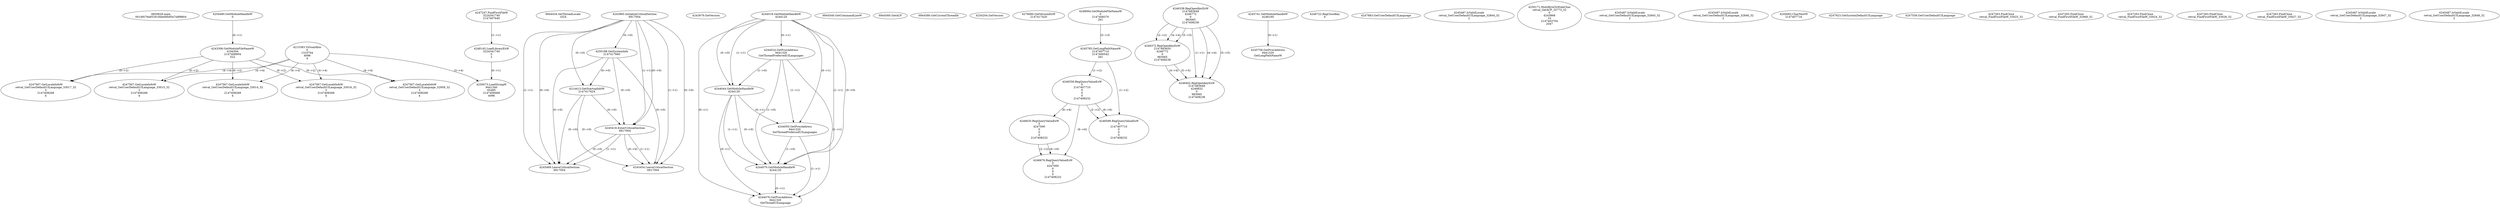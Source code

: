 // Global SCDG with merge call
digraph {
	0 [label="6850628.main
001df479a85291fdde06b95e7a9f9804"]
	1 [label="4254480.GetModuleHandleW
0"]
	2 [label="6844434.SetThreadLocale
1024"]
	3 [label="4243965.InitializeCriticalSection
6917004"]
	4 [label="4243979.GetVersion
"]
	5 [label="4244018.GetModuleHandleW
4244120"]
	6 [label="4244024.GetProcAddress
9441320
GetThreadPreferredUILanguages"]
	5 -> 6 [label="(0-->1)"]
	7 [label="4244044.GetModuleHandleW
4244120"]
	5 -> 7 [label="(1-->1)"]
	5 -> 7 [label="(0-->0)"]
	6 -> 7 [label="(1-->0)"]
	8 [label="4244050.GetProcAddress
9441320
SetThreadPreferredUILanguages"]
	5 -> 8 [label="(0-->1)"]
	6 -> 8 [label="(1-->1)"]
	7 -> 8 [label="(0-->1)"]
	9 [label="4244070.GetModuleHandleW
4244120"]
	5 -> 9 [label="(1-->1)"]
	7 -> 9 [label="(1-->1)"]
	5 -> 9 [label="(0-->0)"]
	6 -> 9 [label="(1-->0)"]
	7 -> 9 [label="(0-->0)"]
	8 -> 9 [label="(1-->0)"]
	10 [label="4244076.GetProcAddress
9441320
GetThreadUILanguage"]
	5 -> 10 [label="(0-->1)"]
	6 -> 10 [label="(1-->1)"]
	7 -> 10 [label="(0-->1)"]
	8 -> 10 [label="(1-->1)"]
	9 -> 10 [label="(0-->1)"]
	11 [label="4250188.GetSystemInfo
2147417660"]
	3 -> 11 [label="(0-->0)"]
	12 [label="6844540.GetCommandLineW
"]
	13 [label="4214413.GetStartupInfoW
2147417624"]
	3 -> 13 [label="(0-->0)"]
	11 -> 13 [label="(0-->0)"]
	14 [label="6844560.GetACP
"]
	15 [label="6844580.GetCurrentThreadId
"]
	16 [label="4250204.GetVersion
"]
	17 [label="4276690.GetVersionExW
2147417420"]
	18 [label="4243306.GetModuleFileNameW
4194304
2147408904
522"]
	1 -> 18 [label="(0-->1)"]
	19 [label="4248064.GetModuleFileNameW
0
2147408370
261"]
	20 [label="4215383.VirtualAlloc
0
1310704
4096
4"]
	21 [label="4246338.RegOpenKeyExW
2147483649
4246772
0
983065
2147408236"]
	22 [label="4245741.GetModuleHandleW
4246160"]
	23 [label="4245758.GetProcAddress
9441320
GetLongPathNameW"]
	22 -> 23 [label="(0-->1)"]
	24 [label="4245785.GetLongPathNameW
2147407710
2147406542
261"]
	19 -> 24 [label="(3-->3)"]
	25 [label="4246556.RegQueryValueExW
0
2147407710
0
0
0
2147408232"]
	24 -> 25 [label="(1-->2)"]
	26 [label="4246635.RegQueryValueExW
0
4247000
0
0
0
2147408232"]
	25 -> 26 [label="(6-->6)"]
	27 [label="4246676.RegQueryValueExW
0
4247000
0
0
0
2147408232"]
	26 -> 27 [label="(2-->2)"]
	25 -> 27 [label="(6-->6)"]
	26 -> 27 [label="(6-->6)"]
	28 [label="4246722.RegCloseKey
0"]
	29 [label="4247883.GetUserDefaultUILanguage
"]
	30 [label="4245418.EnterCriticalSection
6917004"]
	3 -> 30 [label="(1-->1)"]
	3 -> 30 [label="(0-->0)"]
	11 -> 30 [label="(0-->0)"]
	13 -> 30 [label="(0-->0)"]
	31 [label="4245469.LeaveCriticalSection
6917004"]
	3 -> 31 [label="(1-->1)"]
	30 -> 31 [label="(1-->1)"]
	3 -> 31 [label="(0-->0)"]
	11 -> 31 [label="(0-->0)"]
	13 -> 31 [label="(0-->0)"]
	30 -> 31 [label="(0-->0)"]
	32 [label="4245487.IsValidLocale
retval_GetUserDefaultUILanguage_32844_32
2"]
	33 [label="4250171.MultiByteToWideChar
retval_GetACP_32773_32
0
4243868
10
2147403704
2047"]
	34 [label="4245487.IsValidLocale
retval_GetUserDefaultUILanguage_32845_32
2"]
	35 [label="4245487.IsValidLocale
retval_GetUserDefaultUILanguage_32846_32
2"]
	36 [label="4246372.RegOpenKeyExW
2147483650
4246772
0
983065
2147408236"]
	21 -> 36 [label="(2-->2)"]
	21 -> 36 [label="(4-->4)"]
	21 -> 36 [label="(5-->5)"]
	37 [label="4246402.RegOpenKeyExW
2147483649
4246832
0
983065
2147408236"]
	21 -> 37 [label="(1-->1)"]
	21 -> 37 [label="(4-->4)"]
	36 -> 37 [label="(4-->4)"]
	21 -> 37 [label="(5-->5)"]
	36 -> 37 [label="(5-->5)"]
	38 [label="4245454.LeaveCriticalSection
6917004"]
	3 -> 38 [label="(1-->1)"]
	30 -> 38 [label="(1-->1)"]
	3 -> 38 [label="(0-->0)"]
	11 -> 38 [label="(0-->0)"]
	13 -> 38 [label="(0-->0)"]
	30 -> 38 [label="(0-->0)"]
	39 [label="4245683.CharNextW
2147407716"]
	40 [label="4247923.GetSystemDefaultUILanguage
"]
	41 [label="4247558.GetUserDefaultUILanguage
"]
	42 [label="4247567.GetLocaleInfoW
retval_GetUserDefaultUILanguage_33015_32
3
2147408268
4"]
	18 -> 42 [label="(0-->2)"]
	20 -> 42 [label="(4-->4)"]
	43 [label="4247247.FindFirstFileW
3224341740
2147407640"]
	44 [label="4247263.FindClose
retval_FindFirstFileW_33025_32"]
	45 [label="4248145.LoadLibraryExW
3224341740
0
2"]
	43 -> 45 [label="(1-->1)"]
	46 [label="4250073.LoadStringW
9441340
65485
2147409468
4096"]
	45 -> 46 [label="(0-->1)"]
	20 -> 46 [label="(3-->4)"]
	47 [label="4247567.GetLocaleInfoW
retval_GetUserDefaultUILanguage_32958_32
3
2147408268
4"]
	18 -> 47 [label="(0-->2)"]
	20 -> 47 [label="(4-->4)"]
	48 [label="4247263.FindClose
retval_FindFirstFileW_32968_32"]
	49 [label="4247567.GetLocaleInfoW
retval_GetUserDefaultUILanguage_33014_32
3
2147408268
4"]
	18 -> 49 [label="(0-->2)"]
	20 -> 49 [label="(4-->4)"]
	50 [label="4247263.FindClose
retval_FindFirstFileW_33024_32"]
	51 [label="4247567.GetLocaleInfoW
retval_GetUserDefaultUILanguage_33016_32
3
2147408268
4"]
	18 -> 51 [label="(0-->2)"]
	20 -> 51 [label="(4-->4)"]
	52 [label="4247263.FindClose
retval_FindFirstFileW_33026_32"]
	53 [label="4246599.RegQueryValueExW
0
2147407710
0
0
0
2147408232"]
	24 -> 53 [label="(1-->2)"]
	25 -> 53 [label="(2-->2)"]
	25 -> 53 [label="(6-->6)"]
	54 [label="4247567.GetLocaleInfoW
retval_GetUserDefaultUILanguage_33017_32
3
2147408268
4"]
	18 -> 54 [label="(0-->2)"]
	20 -> 54 [label="(4-->4)"]
	55 [label="4247263.FindClose
retval_FindFirstFileW_33027_32"]
	56 [label="4245487.IsValidLocale
retval_GetUserDefaultUILanguage_32847_32
2"]
	57 [label="4245487.IsValidLocale
retval_GetUserDefaultUILanguage_32848_32
2"]
}
